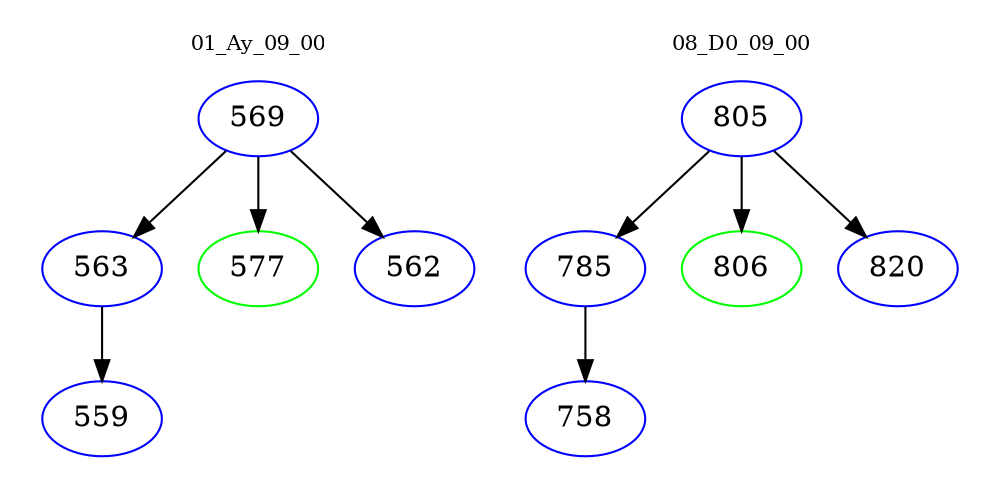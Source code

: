digraph{
subgraph cluster_0 {
color = white
label = "01_Ay_09_00";
fontsize=10;
T0_569 [label="569", color="blue"]
T0_569 -> T0_563 [color="black"]
T0_563 [label="563", color="blue"]
T0_563 -> T0_559 [color="black"]
T0_559 [label="559", color="blue"]
T0_569 -> T0_577 [color="black"]
T0_577 [label="577", color="green"]
T0_569 -> T0_562 [color="black"]
T0_562 [label="562", color="blue"]
}
subgraph cluster_1 {
color = white
label = "08_D0_09_00";
fontsize=10;
T1_805 [label="805", color="blue"]
T1_805 -> T1_785 [color="black"]
T1_785 [label="785", color="blue"]
T1_785 -> T1_758 [color="black"]
T1_758 [label="758", color="blue"]
T1_805 -> T1_806 [color="black"]
T1_806 [label="806", color="green"]
T1_805 -> T1_820 [color="black"]
T1_820 [label="820", color="blue"]
}
}

